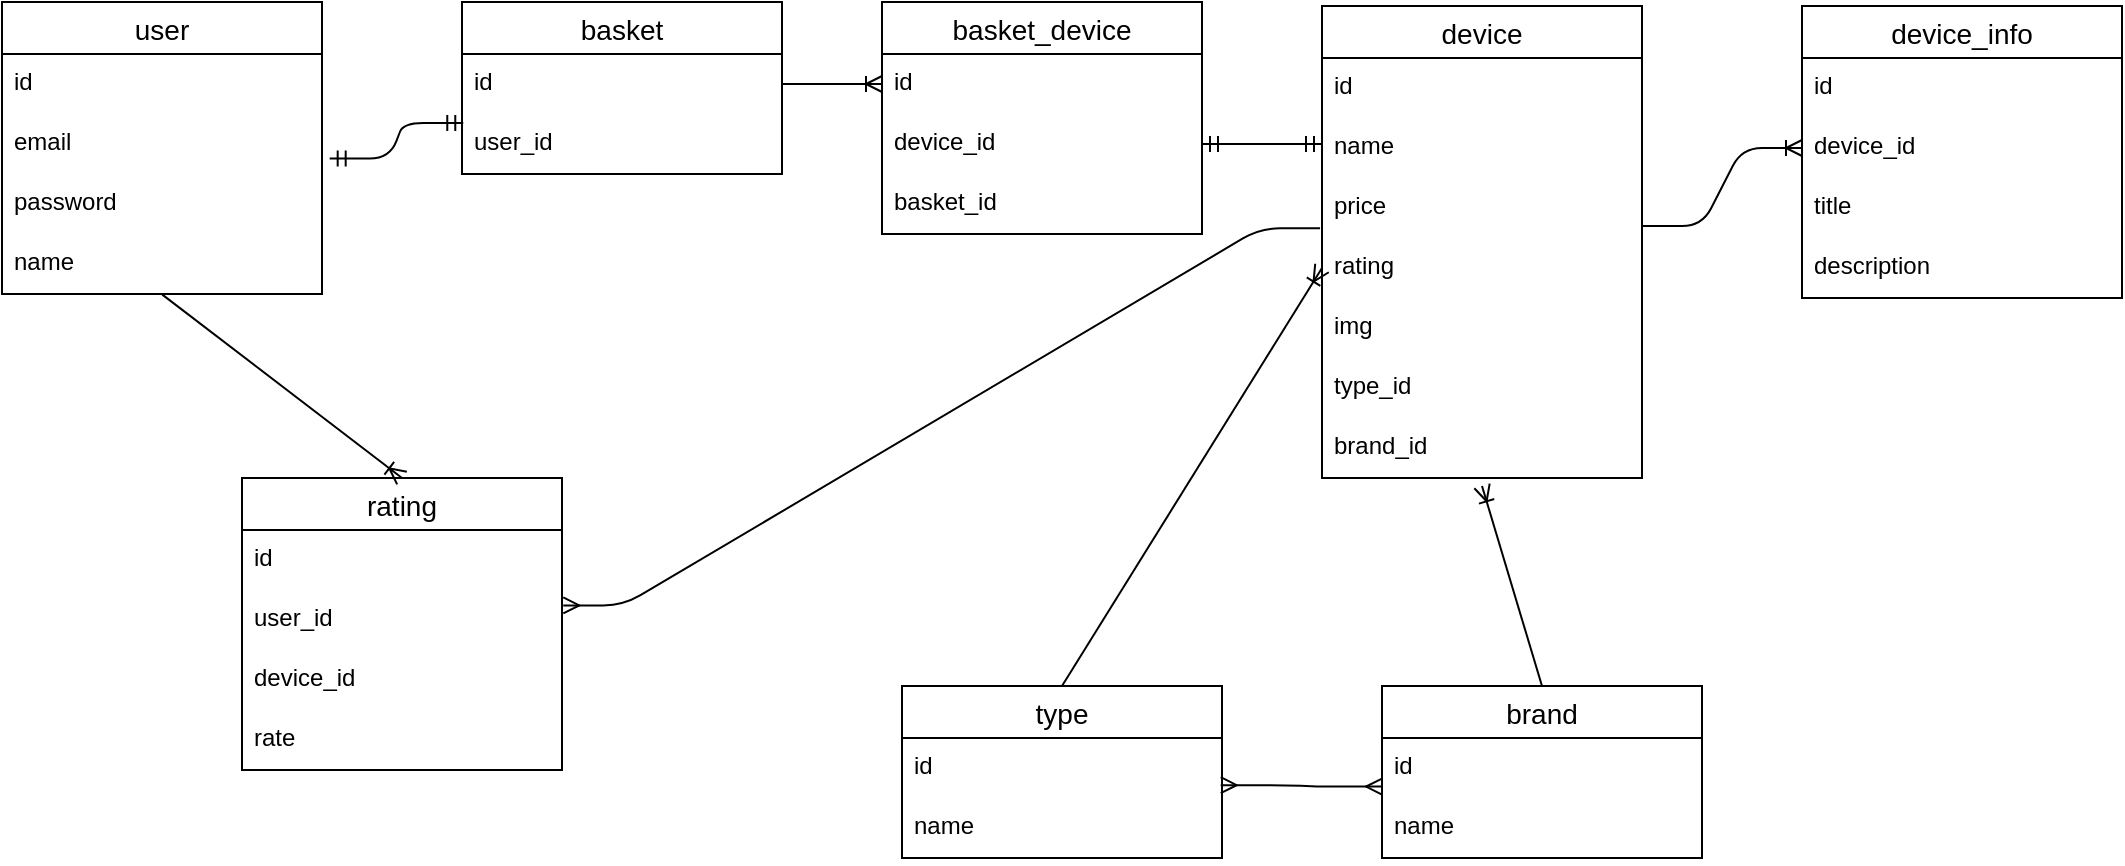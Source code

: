 <mxfile version="14.8.5" type="github">
  <diagram id="g22--zS7MIW7djgkbJ2a" name="Page-1">
    <mxGraphModel dx="1185" dy="662" grid="1" gridSize="10" guides="1" tooltips="1" connect="1" arrows="1" fold="1" page="1" pageScale="1" pageWidth="827" pageHeight="1169" math="0" shadow="0">
      <root>
        <mxCell id="0" />
        <mxCell id="1" parent="0" />
        <mxCell id="2ghiG4_C8b-T5LHpSWiG-1" value="user" style="swimlane;fontStyle=0;childLayout=stackLayout;horizontal=1;startSize=26;horizontalStack=0;resizeParent=1;resizeParentMax=0;resizeLast=0;collapsible=1;marginBottom=0;align=center;fontSize=14;" vertex="1" parent="1">
          <mxGeometry x="40" y="370" width="160" height="146" as="geometry" />
        </mxCell>
        <mxCell id="2ghiG4_C8b-T5LHpSWiG-2" value="id" style="text;strokeColor=none;fillColor=none;spacingLeft=4;spacingRight=4;overflow=hidden;rotatable=0;points=[[0,0.5],[1,0.5]];portConstraint=eastwest;fontSize=12;" vertex="1" parent="2ghiG4_C8b-T5LHpSWiG-1">
          <mxGeometry y="26" width="160" height="30" as="geometry" />
        </mxCell>
        <mxCell id="2ghiG4_C8b-T5LHpSWiG-3" value="email" style="text;strokeColor=none;fillColor=none;spacingLeft=4;spacingRight=4;overflow=hidden;rotatable=0;points=[[0,0.5],[1,0.5]];portConstraint=eastwest;fontSize=12;" vertex="1" parent="2ghiG4_C8b-T5LHpSWiG-1">
          <mxGeometry y="56" width="160" height="30" as="geometry" />
        </mxCell>
        <mxCell id="2ghiG4_C8b-T5LHpSWiG-4" value="password" style="text;strokeColor=none;fillColor=none;spacingLeft=4;spacingRight=4;overflow=hidden;rotatable=0;points=[[0,0.5],[1,0.5]];portConstraint=eastwest;fontSize=12;" vertex="1" parent="2ghiG4_C8b-T5LHpSWiG-1">
          <mxGeometry y="86" width="160" height="30" as="geometry" />
        </mxCell>
        <mxCell id="2ghiG4_C8b-T5LHpSWiG-6" value="name" style="text;strokeColor=none;fillColor=none;spacingLeft=4;spacingRight=4;overflow=hidden;rotatable=0;points=[[0,0.5],[1,0.5]];portConstraint=eastwest;fontSize=12;" vertex="1" parent="2ghiG4_C8b-T5LHpSWiG-1">
          <mxGeometry y="116" width="160" height="30" as="geometry" />
        </mxCell>
        <mxCell id="2ghiG4_C8b-T5LHpSWiG-7" value="basket" style="swimlane;fontStyle=0;childLayout=stackLayout;horizontal=1;startSize=26;horizontalStack=0;resizeParent=1;resizeParentMax=0;resizeLast=0;collapsible=1;marginBottom=0;align=center;fontSize=14;" vertex="1" parent="1">
          <mxGeometry x="270" y="370" width="160" height="86" as="geometry" />
        </mxCell>
        <mxCell id="2ghiG4_C8b-T5LHpSWiG-8" value="id" style="text;strokeColor=none;fillColor=none;spacingLeft=4;spacingRight=4;overflow=hidden;rotatable=0;points=[[0,0.5],[1,0.5]];portConstraint=eastwest;fontSize=12;" vertex="1" parent="2ghiG4_C8b-T5LHpSWiG-7">
          <mxGeometry y="26" width="160" height="30" as="geometry" />
        </mxCell>
        <mxCell id="2ghiG4_C8b-T5LHpSWiG-9" value="user_id" style="text;strokeColor=none;fillColor=none;spacingLeft=4;spacingRight=4;overflow=hidden;rotatable=0;points=[[0,0.5],[1,0.5]];portConstraint=eastwest;fontSize=12;" vertex="1" parent="2ghiG4_C8b-T5LHpSWiG-7">
          <mxGeometry y="56" width="160" height="30" as="geometry" />
        </mxCell>
        <mxCell id="2ghiG4_C8b-T5LHpSWiG-13" value="" style="edgeStyle=entityRelationEdgeStyle;fontSize=12;html=1;endArrow=ERmandOne;startArrow=ERmandOne;exitX=1.024;exitY=0.743;exitDx=0;exitDy=0;exitPerimeter=0;entryX=0.004;entryY=0.152;entryDx=0;entryDy=0;entryPerimeter=0;" edge="1" parent="1" source="2ghiG4_C8b-T5LHpSWiG-3" target="2ghiG4_C8b-T5LHpSWiG-9">
          <mxGeometry width="100" height="100" relative="1" as="geometry">
            <mxPoint x="310" y="510" as="sourcePoint" />
            <mxPoint x="410" y="410" as="targetPoint" />
          </mxGeometry>
        </mxCell>
        <mxCell id="2ghiG4_C8b-T5LHpSWiG-14" value="device" style="swimlane;fontStyle=0;childLayout=stackLayout;horizontal=1;startSize=26;horizontalStack=0;resizeParent=1;resizeParentMax=0;resizeLast=0;collapsible=1;marginBottom=0;align=center;fontSize=14;" vertex="1" parent="1">
          <mxGeometry x="700" y="372" width="160" height="236" as="geometry" />
        </mxCell>
        <mxCell id="2ghiG4_C8b-T5LHpSWiG-15" value="id" style="text;strokeColor=none;fillColor=none;spacingLeft=4;spacingRight=4;overflow=hidden;rotatable=0;points=[[0,0.5],[1,0.5]];portConstraint=eastwest;fontSize=12;" vertex="1" parent="2ghiG4_C8b-T5LHpSWiG-14">
          <mxGeometry y="26" width="160" height="30" as="geometry" />
        </mxCell>
        <mxCell id="2ghiG4_C8b-T5LHpSWiG-16" value="name" style="text;strokeColor=none;fillColor=none;spacingLeft=4;spacingRight=4;overflow=hidden;rotatable=0;points=[[0,0.5],[1,0.5]];portConstraint=eastwest;fontSize=12;" vertex="1" parent="2ghiG4_C8b-T5LHpSWiG-14">
          <mxGeometry y="56" width="160" height="30" as="geometry" />
        </mxCell>
        <mxCell id="2ghiG4_C8b-T5LHpSWiG-17" value="price" style="text;strokeColor=none;fillColor=none;spacingLeft=4;spacingRight=4;overflow=hidden;rotatable=0;points=[[0,0.5],[1,0.5]];portConstraint=eastwest;fontSize=12;" vertex="1" parent="2ghiG4_C8b-T5LHpSWiG-14">
          <mxGeometry y="86" width="160" height="30" as="geometry" />
        </mxCell>
        <mxCell id="2ghiG4_C8b-T5LHpSWiG-18" value="rating" style="text;strokeColor=none;fillColor=none;spacingLeft=4;spacingRight=4;overflow=hidden;rotatable=0;points=[[0,0.5],[1,0.5]];portConstraint=eastwest;fontSize=12;" vertex="1" parent="2ghiG4_C8b-T5LHpSWiG-14">
          <mxGeometry y="116" width="160" height="30" as="geometry" />
        </mxCell>
        <mxCell id="2ghiG4_C8b-T5LHpSWiG-19" value="img" style="text;strokeColor=none;fillColor=none;spacingLeft=4;spacingRight=4;overflow=hidden;rotatable=0;points=[[0,0.5],[1,0.5]];portConstraint=eastwest;fontSize=12;" vertex="1" parent="2ghiG4_C8b-T5LHpSWiG-14">
          <mxGeometry y="146" width="160" height="30" as="geometry" />
        </mxCell>
        <mxCell id="2ghiG4_C8b-T5LHpSWiG-20" value="type_id" style="text;strokeColor=none;fillColor=none;spacingLeft=4;spacingRight=4;overflow=hidden;rotatable=0;points=[[0,0.5],[1,0.5]];portConstraint=eastwest;fontSize=12;" vertex="1" parent="2ghiG4_C8b-T5LHpSWiG-14">
          <mxGeometry y="176" width="160" height="30" as="geometry" />
        </mxCell>
        <mxCell id="2ghiG4_C8b-T5LHpSWiG-21" value="brand_id" style="text;strokeColor=none;fillColor=none;spacingLeft=4;spacingRight=4;overflow=hidden;rotatable=0;points=[[0,0.5],[1,0.5]];portConstraint=eastwest;fontSize=12;" vertex="1" parent="2ghiG4_C8b-T5LHpSWiG-14">
          <mxGeometry y="206" width="160" height="30" as="geometry" />
        </mxCell>
        <mxCell id="2ghiG4_C8b-T5LHpSWiG-22" value="type" style="swimlane;fontStyle=0;childLayout=stackLayout;horizontal=1;startSize=26;horizontalStack=0;resizeParent=1;resizeParentMax=0;resizeLast=0;collapsible=1;marginBottom=0;align=center;fontSize=14;" vertex="1" parent="1">
          <mxGeometry x="490" y="712" width="160" height="86" as="geometry" />
        </mxCell>
        <mxCell id="2ghiG4_C8b-T5LHpSWiG-23" value="id" style="text;strokeColor=none;fillColor=none;spacingLeft=4;spacingRight=4;overflow=hidden;rotatable=0;points=[[0,0.5],[1,0.5]];portConstraint=eastwest;fontSize=12;" vertex="1" parent="2ghiG4_C8b-T5LHpSWiG-22">
          <mxGeometry y="26" width="160" height="30" as="geometry" />
        </mxCell>
        <mxCell id="2ghiG4_C8b-T5LHpSWiG-24" value="name" style="text;strokeColor=none;fillColor=none;spacingLeft=4;spacingRight=4;overflow=hidden;rotatable=0;points=[[0,0.5],[1,0.5]];portConstraint=eastwest;fontSize=12;" vertex="1" parent="2ghiG4_C8b-T5LHpSWiG-22">
          <mxGeometry y="56" width="160" height="30" as="geometry" />
        </mxCell>
        <mxCell id="2ghiG4_C8b-T5LHpSWiG-26" value="brand" style="swimlane;fontStyle=0;childLayout=stackLayout;horizontal=1;startSize=26;horizontalStack=0;resizeParent=1;resizeParentMax=0;resizeLast=0;collapsible=1;marginBottom=0;align=center;fontSize=14;" vertex="1" parent="1">
          <mxGeometry x="730" y="712" width="160" height="86" as="geometry" />
        </mxCell>
        <mxCell id="2ghiG4_C8b-T5LHpSWiG-27" value="id" style="text;strokeColor=none;fillColor=none;spacingLeft=4;spacingRight=4;overflow=hidden;rotatable=0;points=[[0,0.5],[1,0.5]];portConstraint=eastwest;fontSize=12;" vertex="1" parent="2ghiG4_C8b-T5LHpSWiG-26">
          <mxGeometry y="26" width="160" height="30" as="geometry" />
        </mxCell>
        <mxCell id="2ghiG4_C8b-T5LHpSWiG-28" value="name" style="text;strokeColor=none;fillColor=none;spacingLeft=4;spacingRight=4;overflow=hidden;rotatable=0;points=[[0,0.5],[1,0.5]];portConstraint=eastwest;fontSize=12;" vertex="1" parent="2ghiG4_C8b-T5LHpSWiG-26">
          <mxGeometry y="56" width="160" height="30" as="geometry" />
        </mxCell>
        <mxCell id="2ghiG4_C8b-T5LHpSWiG-30" value="" style="fontSize=12;html=1;endArrow=ERoneToMany;exitX=0.5;exitY=0;exitDx=0;exitDy=0;entryX=0;entryY=0.5;entryDx=0;entryDy=0;" edge="1" parent="1" source="2ghiG4_C8b-T5LHpSWiG-22" target="2ghiG4_C8b-T5LHpSWiG-18">
          <mxGeometry width="100" height="100" relative="1" as="geometry">
            <mxPoint x="590" y="672" as="sourcePoint" />
            <mxPoint x="690" y="572" as="targetPoint" />
          </mxGeometry>
        </mxCell>
        <mxCell id="2ghiG4_C8b-T5LHpSWiG-31" value="" style="fontSize=12;html=1;endArrow=ERoneToMany;exitX=0.5;exitY=0;exitDx=0;exitDy=0;entryX=0.5;entryY=1.133;entryDx=0;entryDy=0;entryPerimeter=0;rounded=1;jumpStyle=none;" edge="1" parent="1" source="2ghiG4_C8b-T5LHpSWiG-26" target="2ghiG4_C8b-T5LHpSWiG-21">
          <mxGeometry width="100" height="100" relative="1" as="geometry">
            <mxPoint x="590" y="672" as="sourcePoint" />
            <mxPoint x="690" y="572" as="targetPoint" />
          </mxGeometry>
        </mxCell>
        <mxCell id="2ghiG4_C8b-T5LHpSWiG-32" value="" style="edgeStyle=entityRelationEdgeStyle;fontSize=12;html=1;endArrow=ERmany;startArrow=ERmany;strokeColor=#000000;exitX=0.996;exitY=0.786;exitDx=0;exitDy=0;exitPerimeter=0;entryX=0;entryY=0.809;entryDx=0;entryDy=0;entryPerimeter=0;" edge="1" parent="1" source="2ghiG4_C8b-T5LHpSWiG-23" target="2ghiG4_C8b-T5LHpSWiG-27">
          <mxGeometry width="100" height="100" relative="1" as="geometry">
            <mxPoint x="590" y="672" as="sourcePoint" />
            <mxPoint x="690" y="572" as="targetPoint" />
          </mxGeometry>
        </mxCell>
        <mxCell id="2ghiG4_C8b-T5LHpSWiG-33" value="device_info" style="swimlane;fontStyle=0;childLayout=stackLayout;horizontal=1;startSize=26;horizontalStack=0;resizeParent=1;resizeParentMax=0;resizeLast=0;collapsible=1;marginBottom=0;align=center;fontSize=14;" vertex="1" parent="1">
          <mxGeometry x="940" y="372" width="160" height="146" as="geometry" />
        </mxCell>
        <mxCell id="2ghiG4_C8b-T5LHpSWiG-34" value="id" style="text;strokeColor=none;fillColor=none;spacingLeft=4;spacingRight=4;overflow=hidden;rotatable=0;points=[[0,0.5],[1,0.5]];portConstraint=eastwest;fontSize=12;" vertex="1" parent="2ghiG4_C8b-T5LHpSWiG-33">
          <mxGeometry y="26" width="160" height="30" as="geometry" />
        </mxCell>
        <mxCell id="2ghiG4_C8b-T5LHpSWiG-35" value="device_id" style="text;strokeColor=none;fillColor=none;spacingLeft=4;spacingRight=4;overflow=hidden;rotatable=0;points=[[0,0.5],[1,0.5]];portConstraint=eastwest;fontSize=12;" vertex="1" parent="2ghiG4_C8b-T5LHpSWiG-33">
          <mxGeometry y="56" width="160" height="30" as="geometry" />
        </mxCell>
        <mxCell id="2ghiG4_C8b-T5LHpSWiG-36" value="title" style="text;strokeColor=none;fillColor=none;spacingLeft=4;spacingRight=4;overflow=hidden;rotatable=0;points=[[0,0.5],[1,0.5]];portConstraint=eastwest;fontSize=12;" vertex="1" parent="2ghiG4_C8b-T5LHpSWiG-33">
          <mxGeometry y="86" width="160" height="30" as="geometry" />
        </mxCell>
        <mxCell id="2ghiG4_C8b-T5LHpSWiG-37" value="description" style="text;strokeColor=none;fillColor=none;spacingLeft=4;spacingRight=4;overflow=hidden;rotatable=0;points=[[0,0.5],[1,0.5]];portConstraint=eastwest;fontSize=12;" vertex="1" parent="2ghiG4_C8b-T5LHpSWiG-33">
          <mxGeometry y="116" width="160" height="30" as="geometry" />
        </mxCell>
        <mxCell id="2ghiG4_C8b-T5LHpSWiG-38" value="" style="edgeStyle=entityRelationEdgeStyle;fontSize=12;html=1;endArrow=ERoneToMany;strokeColor=#000000;entryX=0;entryY=0.5;entryDx=0;entryDy=0;" edge="1" parent="1" target="2ghiG4_C8b-T5LHpSWiG-35">
          <mxGeometry width="100" height="100" relative="1" as="geometry">
            <mxPoint x="860" y="482" as="sourcePoint" />
            <mxPoint x="960" y="382" as="targetPoint" />
          </mxGeometry>
        </mxCell>
        <mxCell id="2ghiG4_C8b-T5LHpSWiG-39" value="basket_device" style="swimlane;fontStyle=0;childLayout=stackLayout;horizontal=1;startSize=26;horizontalStack=0;resizeParent=1;resizeParentMax=0;resizeLast=0;collapsible=1;marginBottom=0;align=center;fontSize=14;" vertex="1" parent="1">
          <mxGeometry x="480" y="370" width="160" height="116" as="geometry" />
        </mxCell>
        <mxCell id="2ghiG4_C8b-T5LHpSWiG-40" value="id" style="text;strokeColor=none;fillColor=none;spacingLeft=4;spacingRight=4;overflow=hidden;rotatable=0;points=[[0,0.5],[1,0.5]];portConstraint=eastwest;fontSize=12;" vertex="1" parent="2ghiG4_C8b-T5LHpSWiG-39">
          <mxGeometry y="26" width="160" height="30" as="geometry" />
        </mxCell>
        <mxCell id="2ghiG4_C8b-T5LHpSWiG-41" value="device_id" style="text;strokeColor=none;fillColor=none;spacingLeft=4;spacingRight=4;overflow=hidden;rotatable=0;points=[[0,0.5],[1,0.5]];portConstraint=eastwest;fontSize=12;" vertex="1" parent="2ghiG4_C8b-T5LHpSWiG-39">
          <mxGeometry y="56" width="160" height="30" as="geometry" />
        </mxCell>
        <mxCell id="2ghiG4_C8b-T5LHpSWiG-42" value="basket_id" style="text;strokeColor=none;fillColor=none;spacingLeft=4;spacingRight=4;overflow=hidden;rotatable=0;points=[[0,0.5],[1,0.5]];portConstraint=eastwest;fontSize=12;" vertex="1" parent="2ghiG4_C8b-T5LHpSWiG-39">
          <mxGeometry y="86" width="160" height="30" as="geometry" />
        </mxCell>
        <mxCell id="2ghiG4_C8b-T5LHpSWiG-43" value="" style="edgeStyle=entityRelationEdgeStyle;fontSize=12;html=1;endArrow=ERoneToMany;strokeColor=#000000;" edge="1" parent="1" source="2ghiG4_C8b-T5LHpSWiG-8" target="2ghiG4_C8b-T5LHpSWiG-40">
          <mxGeometry width="100" height="100" relative="1" as="geometry">
            <mxPoint x="550" y="630" as="sourcePoint" />
            <mxPoint x="650" y="530" as="targetPoint" />
          </mxGeometry>
        </mxCell>
        <mxCell id="2ghiG4_C8b-T5LHpSWiG-44" value="" style="edgeStyle=entityRelationEdgeStyle;fontSize=12;html=1;endArrow=ERmandOne;startArrow=ERmandOne;strokeColor=#000000;exitX=1;exitY=0.5;exitDx=0;exitDy=0;" edge="1" parent="1" source="2ghiG4_C8b-T5LHpSWiG-41">
          <mxGeometry width="100" height="100" relative="1" as="geometry">
            <mxPoint x="710" y="550" as="sourcePoint" />
            <mxPoint x="700" y="441" as="targetPoint" />
          </mxGeometry>
        </mxCell>
        <mxCell id="2ghiG4_C8b-T5LHpSWiG-45" value="rating" style="swimlane;fontStyle=0;childLayout=stackLayout;horizontal=1;startSize=26;horizontalStack=0;resizeParent=1;resizeParentMax=0;resizeLast=0;collapsible=1;marginBottom=0;align=center;fontSize=14;" vertex="1" parent="1">
          <mxGeometry x="160" y="608" width="160" height="146" as="geometry" />
        </mxCell>
        <mxCell id="2ghiG4_C8b-T5LHpSWiG-46" value="id" style="text;strokeColor=none;fillColor=none;spacingLeft=4;spacingRight=4;overflow=hidden;rotatable=0;points=[[0,0.5],[1,0.5]];portConstraint=eastwest;fontSize=12;" vertex="1" parent="2ghiG4_C8b-T5LHpSWiG-45">
          <mxGeometry y="26" width="160" height="30" as="geometry" />
        </mxCell>
        <mxCell id="2ghiG4_C8b-T5LHpSWiG-47" value="user_id" style="text;strokeColor=none;fillColor=none;spacingLeft=4;spacingRight=4;overflow=hidden;rotatable=0;points=[[0,0.5],[1,0.5]];portConstraint=eastwest;fontSize=12;" vertex="1" parent="2ghiG4_C8b-T5LHpSWiG-45">
          <mxGeometry y="56" width="160" height="30" as="geometry" />
        </mxCell>
        <mxCell id="2ghiG4_C8b-T5LHpSWiG-48" value="device_id" style="text;strokeColor=none;fillColor=none;spacingLeft=4;spacingRight=4;overflow=hidden;rotatable=0;points=[[0,0.5],[1,0.5]];portConstraint=eastwest;fontSize=12;" vertex="1" parent="2ghiG4_C8b-T5LHpSWiG-45">
          <mxGeometry y="86" width="160" height="30" as="geometry" />
        </mxCell>
        <mxCell id="2ghiG4_C8b-T5LHpSWiG-49" value="rate" style="text;strokeColor=none;fillColor=none;spacingLeft=4;spacingRight=4;overflow=hidden;rotatable=0;points=[[0,0.5],[1,0.5]];portConstraint=eastwest;fontSize=12;" vertex="1" parent="2ghiG4_C8b-T5LHpSWiG-45">
          <mxGeometry y="116" width="160" height="30" as="geometry" />
        </mxCell>
        <mxCell id="2ghiG4_C8b-T5LHpSWiG-50" value="" style="fontSize=12;html=1;endArrow=ERoneToMany;strokeColor=#000000;exitX=0.501;exitY=1.01;exitDx=0;exitDy=0;exitPerimeter=0;entryX=0.5;entryY=0;entryDx=0;entryDy=0;" edge="1" parent="1" source="2ghiG4_C8b-T5LHpSWiG-6" target="2ghiG4_C8b-T5LHpSWiG-45">
          <mxGeometry width="100" height="100" relative="1" as="geometry">
            <mxPoint x="310" y="660" as="sourcePoint" />
            <mxPoint x="410" y="560" as="targetPoint" />
          </mxGeometry>
        </mxCell>
        <mxCell id="2ghiG4_C8b-T5LHpSWiG-51" value="" style="edgeStyle=entityRelationEdgeStyle;fontSize=12;html=1;endArrow=ERmany;strokeColor=#000000;exitX=-0.006;exitY=0.838;exitDx=0;exitDy=0;exitPerimeter=0;entryX=1.004;entryY=0.257;entryDx=0;entryDy=0;entryPerimeter=0;" edge="1" parent="1" source="2ghiG4_C8b-T5LHpSWiG-17" target="2ghiG4_C8b-T5LHpSWiG-47">
          <mxGeometry width="100" height="100" relative="1" as="geometry">
            <mxPoint x="420" y="660" as="sourcePoint" />
            <mxPoint x="520" y="560" as="targetPoint" />
          </mxGeometry>
        </mxCell>
      </root>
    </mxGraphModel>
  </diagram>
</mxfile>
